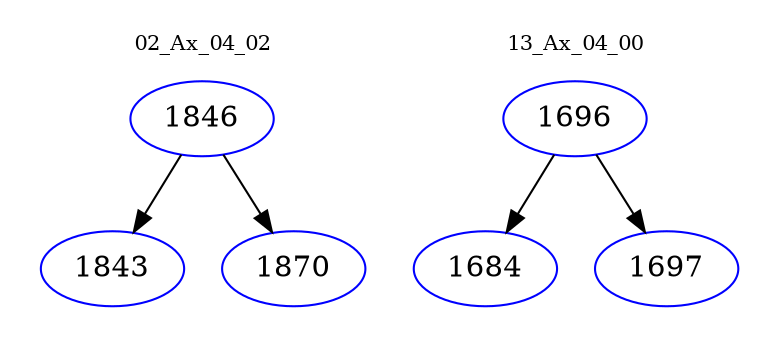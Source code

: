 digraph{
subgraph cluster_0 {
color = white
label = "02_Ax_04_02";
fontsize=10;
T0_1846 [label="1846", color="blue"]
T0_1846 -> T0_1843 [color="black"]
T0_1843 [label="1843", color="blue"]
T0_1846 -> T0_1870 [color="black"]
T0_1870 [label="1870", color="blue"]
}
subgraph cluster_1 {
color = white
label = "13_Ax_04_00";
fontsize=10;
T1_1696 [label="1696", color="blue"]
T1_1696 -> T1_1684 [color="black"]
T1_1684 [label="1684", color="blue"]
T1_1696 -> T1_1697 [color="black"]
T1_1697 [label="1697", color="blue"]
}
}
